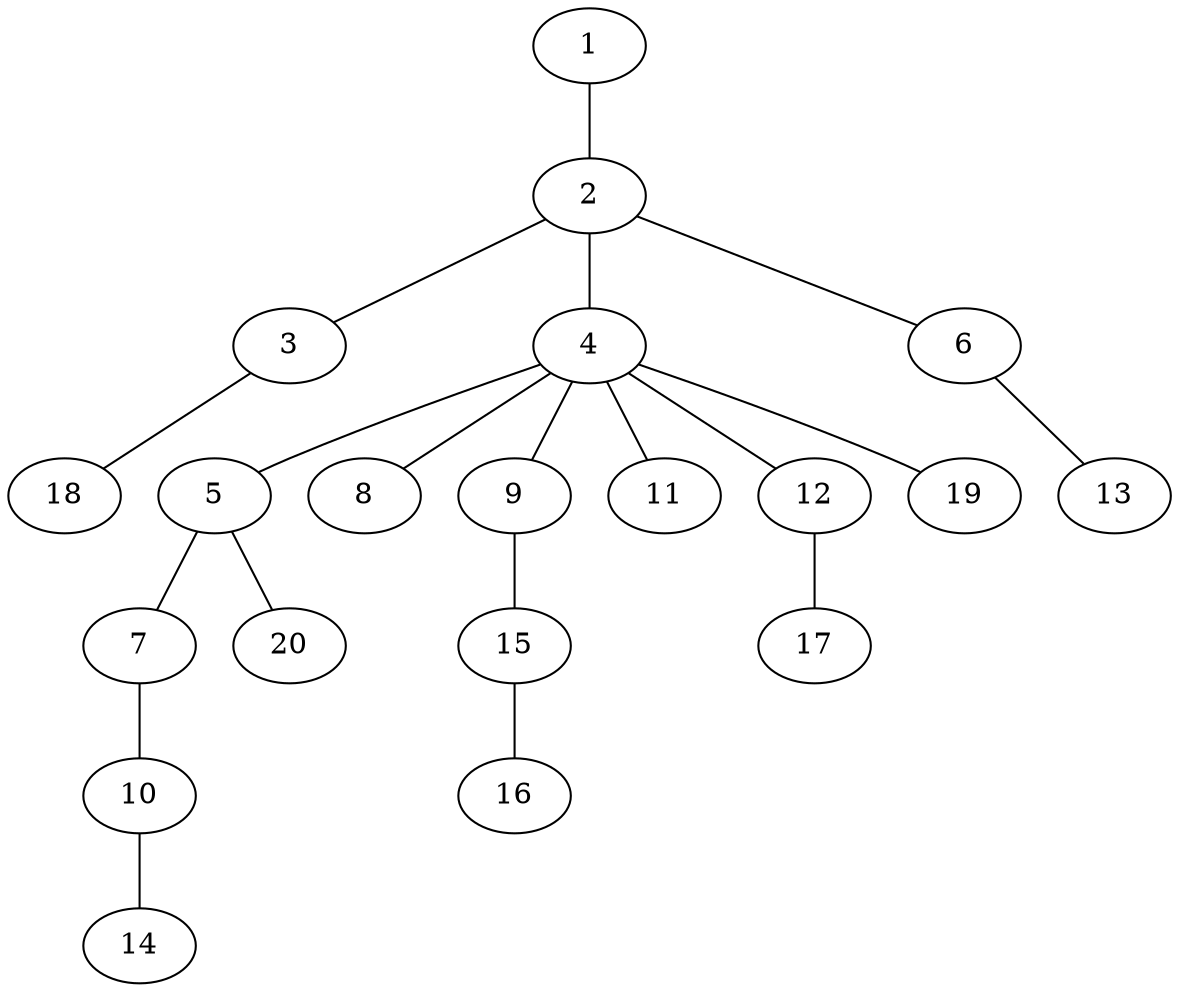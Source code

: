 graph graphname {1--2
2--3
2--4
2--6
3--18
4--5
4--8
4--9
4--11
4--12
4--19
5--7
5--20
6--13
7--10
9--15
10--14
12--17
15--16
}